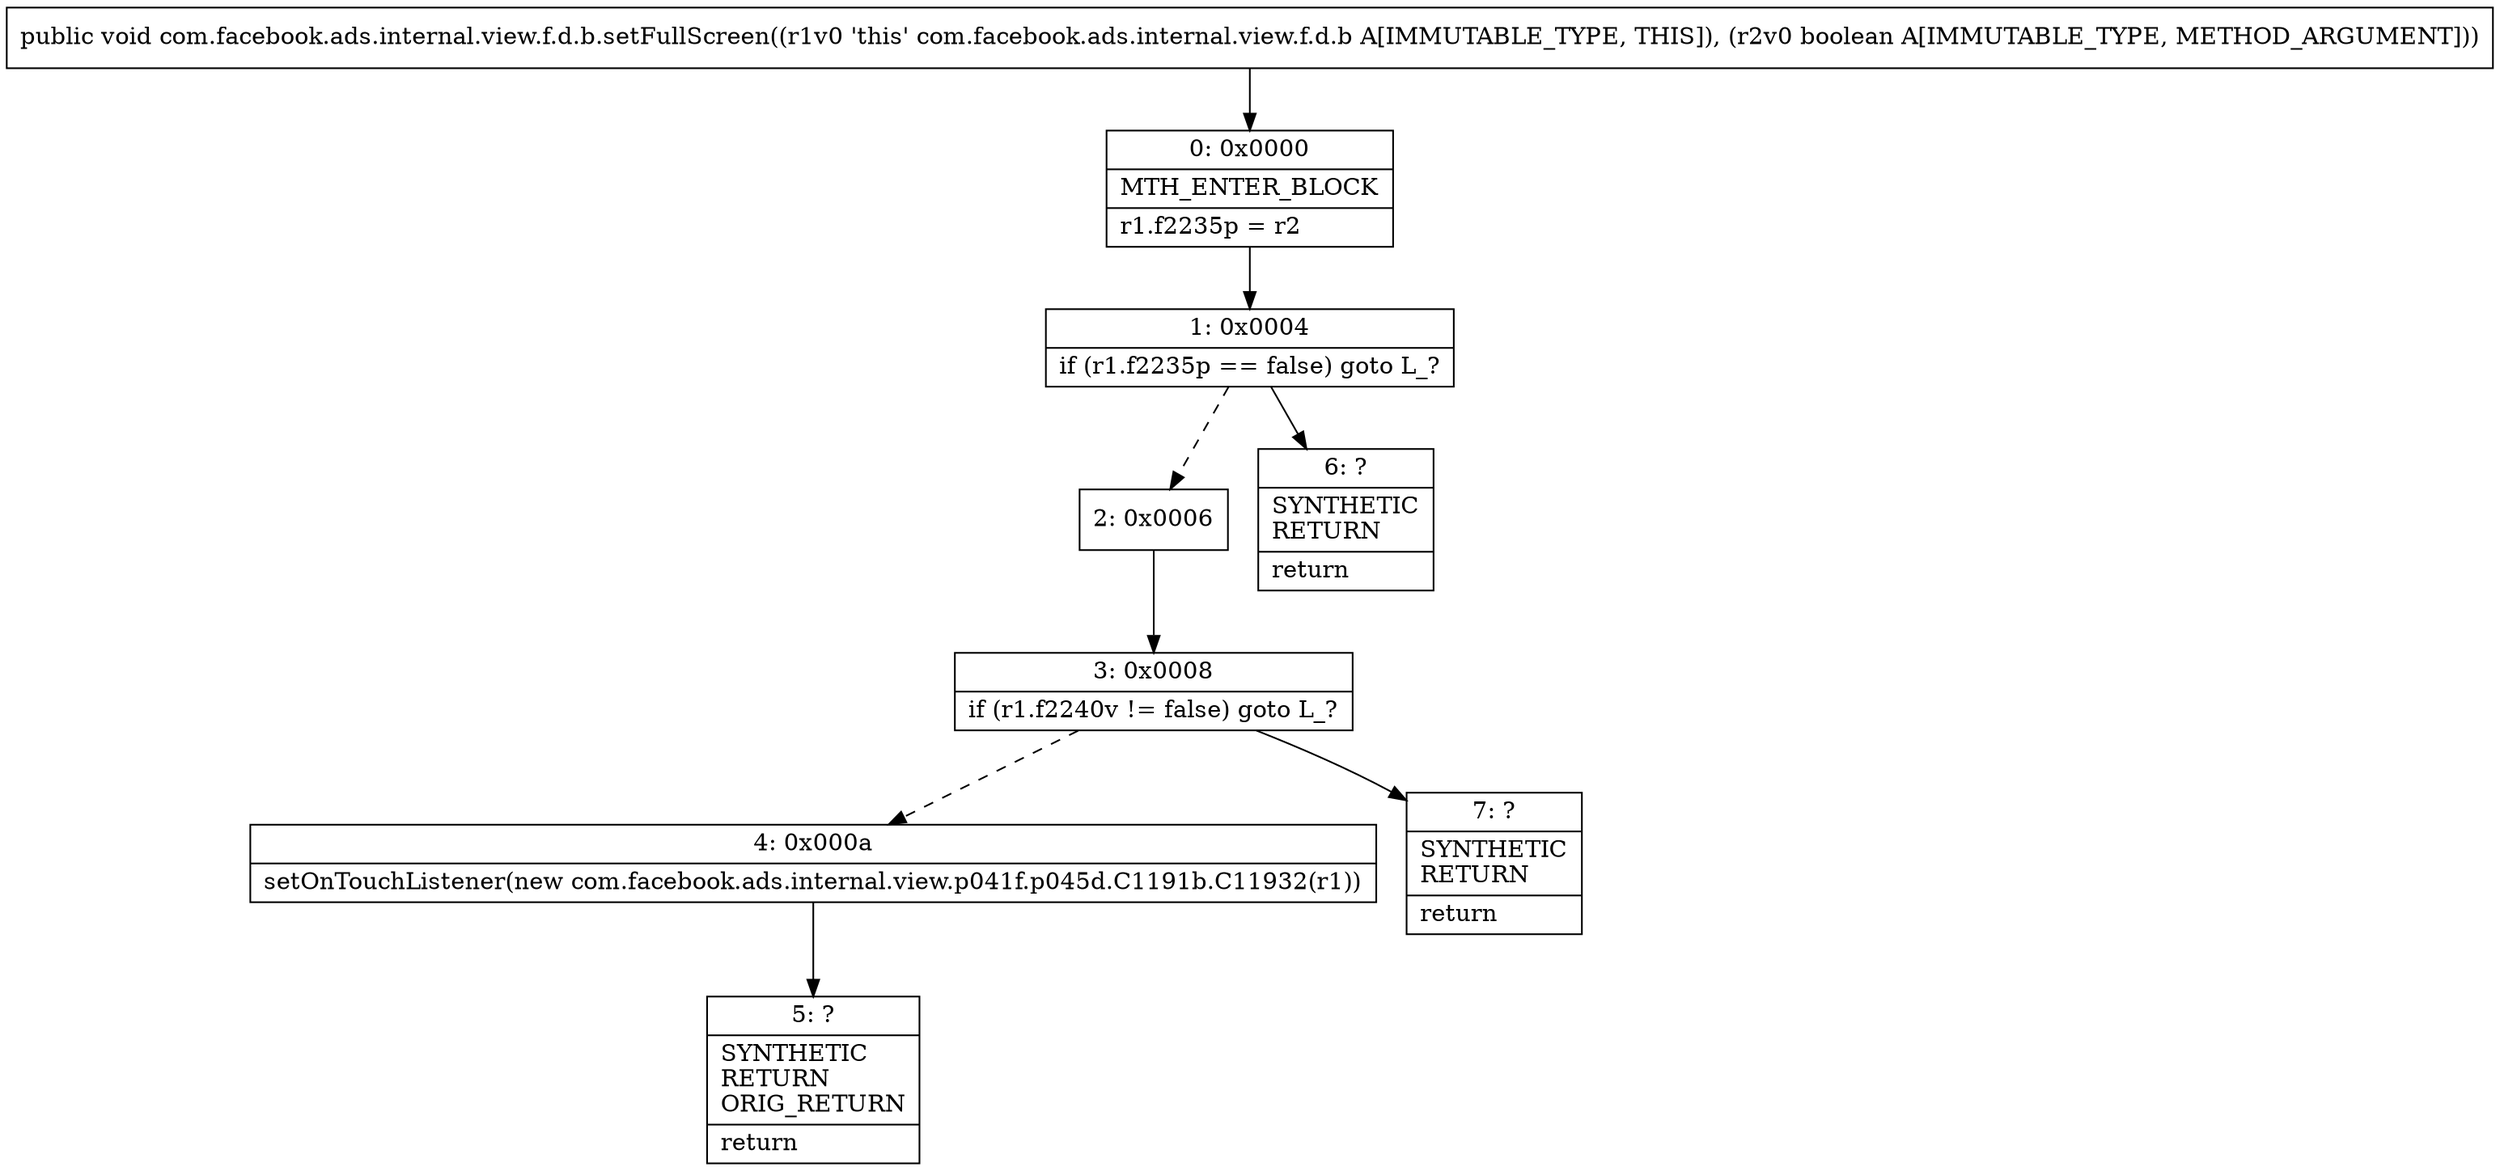 digraph "CFG forcom.facebook.ads.internal.view.f.d.b.setFullScreen(Z)V" {
Node_0 [shape=record,label="{0\:\ 0x0000|MTH_ENTER_BLOCK\l|r1.f2235p = r2\l}"];
Node_1 [shape=record,label="{1\:\ 0x0004|if (r1.f2235p == false) goto L_?\l}"];
Node_2 [shape=record,label="{2\:\ 0x0006}"];
Node_3 [shape=record,label="{3\:\ 0x0008|if (r1.f2240v != false) goto L_?\l}"];
Node_4 [shape=record,label="{4\:\ 0x000a|setOnTouchListener(new com.facebook.ads.internal.view.p041f.p045d.C1191b.C11932(r1))\l}"];
Node_5 [shape=record,label="{5\:\ ?|SYNTHETIC\lRETURN\lORIG_RETURN\l|return\l}"];
Node_6 [shape=record,label="{6\:\ ?|SYNTHETIC\lRETURN\l|return\l}"];
Node_7 [shape=record,label="{7\:\ ?|SYNTHETIC\lRETURN\l|return\l}"];
MethodNode[shape=record,label="{public void com.facebook.ads.internal.view.f.d.b.setFullScreen((r1v0 'this' com.facebook.ads.internal.view.f.d.b A[IMMUTABLE_TYPE, THIS]), (r2v0 boolean A[IMMUTABLE_TYPE, METHOD_ARGUMENT])) }"];
MethodNode -> Node_0;
Node_0 -> Node_1;
Node_1 -> Node_2[style=dashed];
Node_1 -> Node_6;
Node_2 -> Node_3;
Node_3 -> Node_4[style=dashed];
Node_3 -> Node_7;
Node_4 -> Node_5;
}


